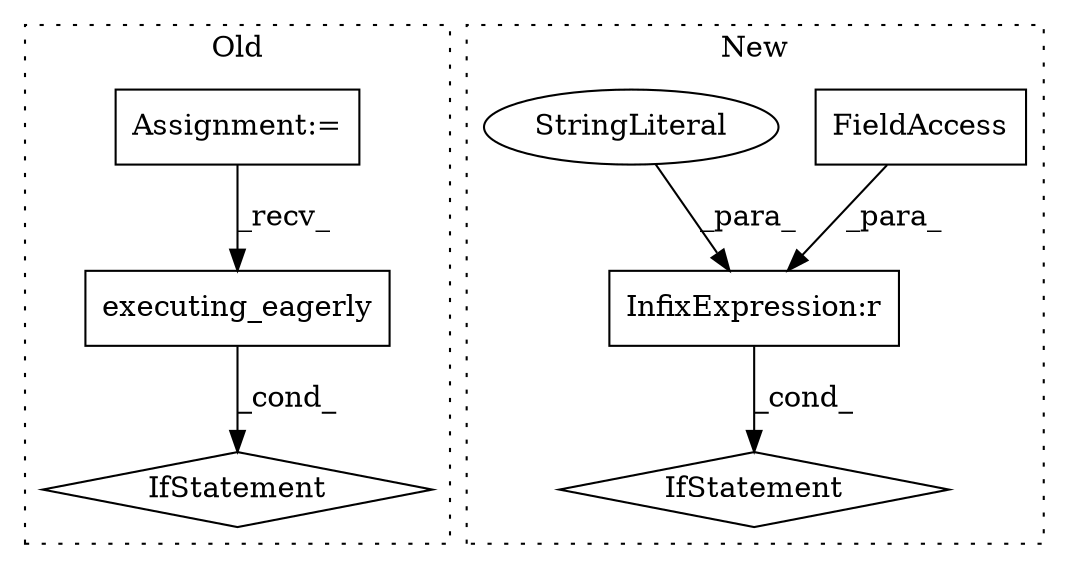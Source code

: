 digraph G {
subgraph cluster0 {
1 [label="executing_eagerly" a="32" s="7279" l="19" shape="box"];
3 [label="IfStatement" a="25" s="7272,7298" l="4,2" shape="diamond"];
6 [label="Assignment:=" a="7" s="7195" l="2" shape="box"];
label = "Old";
style="dotted";
}
subgraph cluster1 {
2 [label="IfStatement" a="25" s="7318,7345" l="4,2" shape="diamond"];
4 [label="InfixExpression:r" a="27" s="7336" l="4" shape="box"];
5 [label="FieldAccess" a="22" s="7322" l="14" shape="box"];
7 [label="StringLiteral" a="45" s="7340" l="5" shape="ellipse"];
label = "New";
style="dotted";
}
1 -> 3 [label="_cond_"];
4 -> 2 [label="_cond_"];
5 -> 4 [label="_para_"];
6 -> 1 [label="_recv_"];
7 -> 4 [label="_para_"];
}